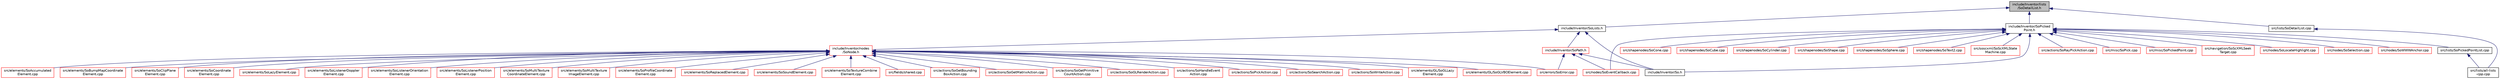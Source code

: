 digraph "include/Inventor/lists/SoDetailList.h"
{
 // LATEX_PDF_SIZE
  edge [fontname="Helvetica",fontsize="10",labelfontname="Helvetica",labelfontsize="10"];
  node [fontname="Helvetica",fontsize="10",shape=record];
  Node1 [label="include/Inventor/lists\l/SoDetailList.h",height=0.2,width=0.4,color="black", fillcolor="grey75", style="filled", fontcolor="black",tooltip=" "];
  Node1 -> Node2 [dir="back",color="midnightblue",fontsize="10",style="solid",fontname="Helvetica"];
  Node2 [label="src/lists/SoDetailList.cpp",height=0.2,width=0.4,color="black", fillcolor="white", style="filled",URL="$SoDetailList_8cpp.html",tooltip=" "];
  Node2 -> Node3 [dir="back",color="midnightblue",fontsize="10",style="solid",fontname="Helvetica"];
  Node3 [label="src/lists/all-lists\l-cpp.cpp",height=0.2,width=0.4,color="black", fillcolor="white", style="filled",URL="$all-lists-cpp_8cpp.html",tooltip=" "];
  Node1 -> Node4 [dir="back",color="midnightblue",fontsize="10",style="solid",fontname="Helvetica"];
  Node4 [label="include/Inventor/SoLists.h",height=0.2,width=0.4,color="black", fillcolor="white", style="filled",URL="$SoLists_8h.html",tooltip=" "];
  Node4 -> Node5 [dir="back",color="midnightblue",fontsize="10",style="solid",fontname="Helvetica"];
  Node5 [label="include/Inventor/nodes\l/SoNode.h",height=0.2,width=0.4,color="red", fillcolor="white", style="filled",URL="$SoNode_8h.html",tooltip=" "];
  Node5 -> Node6 [dir="back",color="midnightblue",fontsize="10",style="solid",fontname="Helvetica"];
  Node6 [label="src/actions/SoGetBounding\lBoxAction.cpp",height=0.2,width=0.4,color="red", fillcolor="white", style="filled",URL="$SoGetBoundingBoxAction_8cpp.html",tooltip=" "];
  Node5 -> Node8 [dir="back",color="midnightblue",fontsize="10",style="solid",fontname="Helvetica"];
  Node8 [label="src/actions/SoGetMatrixAction.cpp",height=0.2,width=0.4,color="red", fillcolor="white", style="filled",URL="$SoGetMatrixAction_8cpp.html",tooltip=" "];
  Node5 -> Node9 [dir="back",color="midnightblue",fontsize="10",style="solid",fontname="Helvetica"];
  Node9 [label="src/actions/SoGetPrimitive\lCountAction.cpp",height=0.2,width=0.4,color="red", fillcolor="white", style="filled",URL="$SoGetPrimitiveCountAction_8cpp.html",tooltip=" "];
  Node5 -> Node10 [dir="back",color="midnightblue",fontsize="10",style="solid",fontname="Helvetica"];
  Node10 [label="src/actions/SoGLRenderAction.cpp",height=0.2,width=0.4,color="red", fillcolor="white", style="filled",URL="$SoGLRenderAction_8cpp.html",tooltip=" "];
  Node5 -> Node11 [dir="back",color="midnightblue",fontsize="10",style="solid",fontname="Helvetica"];
  Node11 [label="src/actions/SoHandleEvent\lAction.cpp",height=0.2,width=0.4,color="red", fillcolor="white", style="filled",URL="$SoHandleEventAction_8cpp.html",tooltip=" "];
  Node5 -> Node12 [dir="back",color="midnightblue",fontsize="10",style="solid",fontname="Helvetica"];
  Node12 [label="src/actions/SoPickAction.cpp",height=0.2,width=0.4,color="red", fillcolor="white", style="filled",URL="$SoPickAction_8cpp.html",tooltip=" "];
  Node5 -> Node13 [dir="back",color="midnightblue",fontsize="10",style="solid",fontname="Helvetica"];
  Node13 [label="src/actions/SoSearchAction.cpp",height=0.2,width=0.4,color="red", fillcolor="white", style="filled",URL="$SoSearchAction_8cpp.html",tooltip=" "];
  Node5 -> Node14 [dir="back",color="midnightblue",fontsize="10",style="solid",fontname="Helvetica"];
  Node14 [label="src/actions/SoWriteAction.cpp",height=0.2,width=0.4,color="red", fillcolor="white", style="filled",URL="$SoWriteAction_8cpp.html",tooltip=" "];
  Node5 -> Node15 [dir="back",color="midnightblue",fontsize="10",style="solid",fontname="Helvetica"];
  Node15 [label="src/elements/GL/SoGLLazy\lElement.cpp",height=0.2,width=0.4,color="red", fillcolor="white", style="filled",URL="$SoGLLazyElement_8cpp.html",tooltip=" "];
  Node5 -> Node17 [dir="back",color="midnightblue",fontsize="10",style="solid",fontname="Helvetica"];
  Node17 [label="src/elements/GL/SoGLVBOElement.cpp",height=0.2,width=0.4,color="red", fillcolor="white", style="filled",URL="$SoGLVBOElement_8cpp.html",tooltip=" "];
  Node5 -> Node18 [dir="back",color="midnightblue",fontsize="10",style="solid",fontname="Helvetica"];
  Node18 [label="src/elements/SoAccumulated\lElement.cpp",height=0.2,width=0.4,color="red", fillcolor="white", style="filled",URL="$SoAccumulatedElement_8cpp.html",tooltip=" "];
  Node5 -> Node20 [dir="back",color="midnightblue",fontsize="10",style="solid",fontname="Helvetica"];
  Node20 [label="src/elements/SoBumpMapCoordinate\lElement.cpp",height=0.2,width=0.4,color="red", fillcolor="white", style="filled",URL="$SoBumpMapCoordinateElement_8cpp.html",tooltip=" "];
  Node5 -> Node21 [dir="back",color="midnightblue",fontsize="10",style="solid",fontname="Helvetica"];
  Node21 [label="src/elements/SoClipPlane\lElement.cpp",height=0.2,width=0.4,color="red", fillcolor="white", style="filled",URL="$SoClipPlaneElement_8cpp.html",tooltip=" "];
  Node5 -> Node22 [dir="back",color="midnightblue",fontsize="10",style="solid",fontname="Helvetica"];
  Node22 [label="src/elements/SoCoordinate\lElement.cpp",height=0.2,width=0.4,color="red", fillcolor="white", style="filled",URL="$SoCoordinateElement_8cpp.html",tooltip=" "];
  Node5 -> Node23 [dir="back",color="midnightblue",fontsize="10",style="solid",fontname="Helvetica"];
  Node23 [label="src/elements/SoLazyElement.cpp",height=0.2,width=0.4,color="red", fillcolor="white", style="filled",URL="$SoLazyElement_8cpp.html",tooltip=" "];
  Node5 -> Node24 [dir="back",color="midnightblue",fontsize="10",style="solid",fontname="Helvetica"];
  Node24 [label="src/elements/SoListenerDoppler\lElement.cpp",height=0.2,width=0.4,color="red", fillcolor="white", style="filled",URL="$SoListenerDopplerElement_8cpp.html",tooltip=" "];
  Node5 -> Node25 [dir="back",color="midnightblue",fontsize="10",style="solid",fontname="Helvetica"];
  Node25 [label="src/elements/SoListenerOrientation\lElement.cpp",height=0.2,width=0.4,color="red", fillcolor="white", style="filled",URL="$SoListenerOrientationElement_8cpp.html",tooltip=" "];
  Node5 -> Node26 [dir="back",color="midnightblue",fontsize="10",style="solid",fontname="Helvetica"];
  Node26 [label="src/elements/SoListenerPosition\lElement.cpp",height=0.2,width=0.4,color="red", fillcolor="white", style="filled",URL="$SoListenerPositionElement_8cpp.html",tooltip=" "];
  Node5 -> Node27 [dir="back",color="midnightblue",fontsize="10",style="solid",fontname="Helvetica"];
  Node27 [label="src/elements/SoMultiTexture\lCoordinateElement.cpp",height=0.2,width=0.4,color="red", fillcolor="white", style="filled",URL="$SoMultiTextureCoordinateElement_8cpp.html",tooltip=" "];
  Node5 -> Node28 [dir="back",color="midnightblue",fontsize="10",style="solid",fontname="Helvetica"];
  Node28 [label="src/elements/SoMultiTexture\lImageElement.cpp",height=0.2,width=0.4,color="red", fillcolor="white", style="filled",URL="$SoMultiTextureImageElement_8cpp.html",tooltip=" "];
  Node5 -> Node29 [dir="back",color="midnightblue",fontsize="10",style="solid",fontname="Helvetica"];
  Node29 [label="src/elements/SoProfileCoordinate\lElement.cpp",height=0.2,width=0.4,color="red", fillcolor="white", style="filled",URL="$SoProfileCoordinateElement_8cpp.html",tooltip=" "];
  Node5 -> Node30 [dir="back",color="midnightblue",fontsize="10",style="solid",fontname="Helvetica"];
  Node30 [label="src/elements/SoReplacedElement.cpp",height=0.2,width=0.4,color="red", fillcolor="white", style="filled",URL="$SoReplacedElement_8cpp.html",tooltip=" "];
  Node5 -> Node31 [dir="back",color="midnightblue",fontsize="10",style="solid",fontname="Helvetica"];
  Node31 [label="src/elements/SoSoundElement.cpp",height=0.2,width=0.4,color="red", fillcolor="white", style="filled",URL="$SoSoundElement_8cpp.html",tooltip=" "];
  Node5 -> Node32 [dir="back",color="midnightblue",fontsize="10",style="solid",fontname="Helvetica"];
  Node32 [label="src/elements/SoTextureCombine\lElement.cpp",height=0.2,width=0.4,color="red", fillcolor="white", style="filled",URL="$SoTextureCombineElement_8cpp.html",tooltip=" "];
  Node5 -> Node33 [dir="back",color="midnightblue",fontsize="10",style="solid",fontname="Helvetica"];
  Node33 [label="src/errors/SoError.cpp",height=0.2,width=0.4,color="red", fillcolor="white", style="filled",URL="$SoError_8cpp.html",tooltip=" "];
  Node5 -> Node35 [dir="back",color="midnightblue",fontsize="10",style="solid",fontname="Helvetica"];
  Node35 [label="src/fields/shared.cpp",height=0.2,width=0.4,color="red", fillcolor="white", style="filled",URL="$shared_8cpp.html",tooltip=" "];
  Node4 -> Node146 [dir="back",color="midnightblue",fontsize="10",style="solid",fontname="Helvetica"];
  Node146 [label="include/Inventor/So.h",height=0.2,width=0.4,color="black", fillcolor="white", style="filled",URL="$So_8h.html",tooltip=" "];
  Node4 -> Node583 [dir="back",color="midnightblue",fontsize="10",style="solid",fontname="Helvetica"];
  Node583 [label="include/Inventor/SoPath.h",height=0.2,width=0.4,color="red", fillcolor="white", style="filled",URL="$SoPath_8h.html",tooltip=" "];
  Node583 -> Node33 [dir="back",color="midnightblue",fontsize="10",style="solid",fontname="Helvetica"];
  Node583 -> Node353 [dir="back",color="midnightblue",fontsize="10",style="solid",fontname="Helvetica"];
  Node353 [label="src/nodes/SoEventCallback.cpp",height=0.2,width=0.4,color="red", fillcolor="white", style="filled",URL="$SoEventCallback_8cpp.html",tooltip=" "];
  Node583 -> Node146 [dir="back",color="midnightblue",fontsize="10",style="solid",fontname="Helvetica"];
  Node1 -> Node634 [dir="back",color="midnightblue",fontsize="10",style="solid",fontname="Helvetica"];
  Node634 [label="include/Inventor/SoPicked\lPoint.h",height=0.2,width=0.4,color="black", fillcolor="white", style="filled",URL="$SoPickedPoint_8h.html",tooltip=" "];
  Node634 -> Node235 [dir="back",color="midnightblue",fontsize="10",style="solid",fontname="Helvetica"];
  Node235 [label="src/actions/SoRayPickAction.cpp",height=0.2,width=0.4,color="red", fillcolor="white", style="filled",URL="$SoRayPickAction_8cpp.html",tooltip=" "];
  Node634 -> Node635 [dir="back",color="midnightblue",fontsize="10",style="solid",fontname="Helvetica"];
  Node635 [label="src/lists/SoPickedPointList.cpp",height=0.2,width=0.4,color="black", fillcolor="white", style="filled",URL="$SoPickedPointList_8cpp.html",tooltip=" "];
  Node635 -> Node3 [dir="back",color="midnightblue",fontsize="10",style="solid",fontname="Helvetica"];
  Node634 -> Node335 [dir="back",color="midnightblue",fontsize="10",style="solid",fontname="Helvetica"];
  Node335 [label="src/misc/SoPick.cpp",height=0.2,width=0.4,color="red", fillcolor="white", style="filled",URL="$SoPick_8cpp.html",tooltip=" "];
  Node634 -> Node601 [dir="back",color="midnightblue",fontsize="10",style="solid",fontname="Helvetica"];
  Node601 [label="src/misc/SoPickedPoint.cpp",height=0.2,width=0.4,color="red", fillcolor="white", style="filled",URL="$SoPickedPoint_8cpp.html",tooltip=" "];
  Node634 -> Node241 [dir="back",color="midnightblue",fontsize="10",style="solid",fontname="Helvetica"];
  Node241 [label="src/navigation/SoScXMLSeek\lTarget.cpp",height=0.2,width=0.4,color="red", fillcolor="white", style="filled",URL="$SoScXMLSeekTarget_8cpp.html",tooltip=" "];
  Node634 -> Node353 [dir="back",color="midnightblue",fontsize="10",style="solid",fontname="Helvetica"];
  Node634 -> Node376 [dir="back",color="midnightblue",fontsize="10",style="solid",fontname="Helvetica"];
  Node376 [label="src/nodes/SoLocateHighlight.cpp",height=0.2,width=0.4,color="red", fillcolor="white", style="filled",URL="$SoLocateHighlight_8cpp.html",tooltip=" "];
  Node634 -> Node381 [dir="back",color="midnightblue",fontsize="10",style="solid",fontname="Helvetica"];
  Node381 [label="src/nodes/SoSelection.cpp",height=0.2,width=0.4,color="red", fillcolor="white", style="filled",URL="$SoSelection_8cpp.html",tooltip=" "];
  Node634 -> Node378 [dir="back",color="midnightblue",fontsize="10",style="solid",fontname="Helvetica"];
  Node378 [label="src/nodes/SoWWWAnchor.cpp",height=0.2,width=0.4,color="red", fillcolor="white", style="filled",URL="$SoWWWAnchor_8cpp.html",tooltip=" "];
  Node634 -> Node336 [dir="back",color="midnightblue",fontsize="10",style="solid",fontname="Helvetica"];
  Node336 [label="src/shapenodes/SoCone.cpp",height=0.2,width=0.4,color="red", fillcolor="white", style="filled",URL="$SoCone_8cpp.html",tooltip=" "];
  Node634 -> Node342 [dir="back",color="midnightblue",fontsize="10",style="solid",fontname="Helvetica"];
  Node342 [label="src/shapenodes/SoCube.cpp",height=0.2,width=0.4,color="red", fillcolor="white", style="filled",URL="$SoCube_8cpp.html",tooltip=" "];
  Node634 -> Node344 [dir="back",color="midnightblue",fontsize="10",style="solid",fontname="Helvetica"];
  Node344 [label="src/shapenodes/SoCylinder.cpp",height=0.2,width=0.4,color="red", fillcolor="white", style="filled",URL="$SoCylinder_8cpp.html",tooltip=" "];
  Node634 -> Node320 [dir="back",color="midnightblue",fontsize="10",style="solid",fontname="Helvetica"];
  Node320 [label="src/shapenodes/SoShape.cpp",height=0.2,width=0.4,color="red", fillcolor="white", style="filled",URL="$SoShape_8cpp.html",tooltip=" "];
  Node634 -> Node480 [dir="back",color="midnightblue",fontsize="10",style="solid",fontname="Helvetica"];
  Node480 [label="src/shapenodes/SoSphere.cpp",height=0.2,width=0.4,color="red", fillcolor="white", style="filled",URL="$SoSphere_8cpp.html",tooltip=" "];
  Node634 -> Node482 [dir="back",color="midnightblue",fontsize="10",style="solid",fontname="Helvetica"];
  Node482 [label="src/shapenodes/SoText2.cpp",height=0.2,width=0.4,color="red", fillcolor="white", style="filled",URL="$SoText2_8cpp.html",tooltip=" "];
  Node634 -> Node248 [dir="back",color="midnightblue",fontsize="10",style="solid",fontname="Helvetica"];
  Node248 [label="src/soscxml/SoScXMLState\lMachine.cpp",height=0.2,width=0.4,color="red", fillcolor="white", style="filled",URL="$SoScXMLStateMachine_8cpp.html",tooltip=" "];
  Node634 -> Node146 [dir="back",color="midnightblue",fontsize="10",style="solid",fontname="Helvetica"];
}
